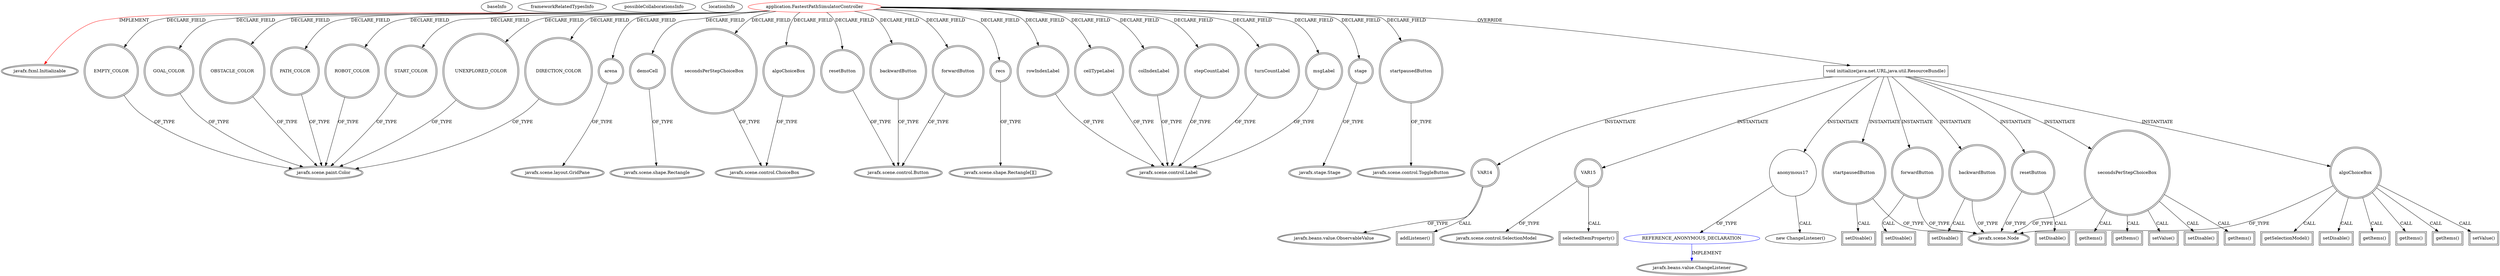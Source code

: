 digraph {
baseInfo[graphId=1116,category="extension_graph",isAnonymous=false,possibleRelation=true]
frameworkRelatedTypesInfo[0="javafx.fxml.Initializable"]
possibleCollaborationsInfo[0="1116~OVERRIDING_METHOD_DECLARATION-INSTANTIATION-~javafx.fxml.Initializable ~javafx.beans.value.ChangeListener ~false~true"]
locationInfo[projectName="RUAN0007-FastestPathSimulator",filePath="/RUAN0007-FastestPathSimulator/FastestPathSimulator-master/FastPathSimulator/src/application/FastestPathSimulatorController.java",contextSignature="FastestPathSimulatorController",graphId="1116"]
0[label="application.FastestPathSimulatorController",vertexType="ROOT_CLIENT_CLASS_DECLARATION",isFrameworkType=false,color=red]
1[label="javafx.fxml.Initializable",vertexType="FRAMEWORK_INTERFACE_TYPE",isFrameworkType=true,peripheries=2]
2[label="DIRECTION_COLOR",vertexType="FIELD_DECLARATION",isFrameworkType=true,peripheries=2,shape=circle]
3[label="javafx.scene.paint.Color",vertexType="FRAMEWORK_CLASS_TYPE",isFrameworkType=true,peripheries=2]
4[label="EMPTY_COLOR",vertexType="FIELD_DECLARATION",isFrameworkType=true,peripheries=2,shape=circle]
6[label="GOAL_COLOR",vertexType="FIELD_DECLARATION",isFrameworkType=true,peripheries=2,shape=circle]
8[label="OBSTACLE_COLOR",vertexType="FIELD_DECLARATION",isFrameworkType=true,peripheries=2,shape=circle]
10[label="PATH_COLOR",vertexType="FIELD_DECLARATION",isFrameworkType=true,peripheries=2,shape=circle]
12[label="ROBOT_COLOR",vertexType="FIELD_DECLARATION",isFrameworkType=true,peripheries=2,shape=circle]
14[label="START_COLOR",vertexType="FIELD_DECLARATION",isFrameworkType=true,peripheries=2,shape=circle]
16[label="UNEXPLORED_COLOR",vertexType="FIELD_DECLARATION",isFrameworkType=true,peripheries=2,shape=circle]
18[label="algoChoiceBox",vertexType="FIELD_DECLARATION",isFrameworkType=true,peripheries=2,shape=circle]
19[label="javafx.scene.control.ChoiceBox",vertexType="FRAMEWORK_CLASS_TYPE",isFrameworkType=true,peripheries=2]
20[label="arena",vertexType="FIELD_DECLARATION",isFrameworkType=true,peripheries=2,shape=circle]
21[label="javafx.scene.layout.GridPane",vertexType="FRAMEWORK_CLASS_TYPE",isFrameworkType=true,peripheries=2]
22[label="backwardButton",vertexType="FIELD_DECLARATION",isFrameworkType=true,peripheries=2,shape=circle]
23[label="javafx.scene.control.Button",vertexType="FRAMEWORK_CLASS_TYPE",isFrameworkType=true,peripheries=2]
24[label="cellTypeLabel",vertexType="FIELD_DECLARATION",isFrameworkType=true,peripheries=2,shape=circle]
25[label="javafx.scene.control.Label",vertexType="FRAMEWORK_CLASS_TYPE",isFrameworkType=true,peripheries=2]
26[label="colIndexLabel",vertexType="FIELD_DECLARATION",isFrameworkType=true,peripheries=2,shape=circle]
28[label="demoCell",vertexType="FIELD_DECLARATION",isFrameworkType=true,peripheries=2,shape=circle]
29[label="javafx.scene.shape.Rectangle",vertexType="FRAMEWORK_CLASS_TYPE",isFrameworkType=true,peripheries=2]
30[label="forwardButton",vertexType="FIELD_DECLARATION",isFrameworkType=true,peripheries=2,shape=circle]
32[label="msgLabel",vertexType="FIELD_DECLARATION",isFrameworkType=true,peripheries=2,shape=circle]
34[label="recs",vertexType="FIELD_DECLARATION",isFrameworkType=true,peripheries=2,shape=circle]
35[label="javafx.scene.shape.Rectangle[][]",vertexType="FRAMEWORK_CLASS_TYPE",isFrameworkType=true,peripheries=2]
36[label="resetButton",vertexType="FIELD_DECLARATION",isFrameworkType=true,peripheries=2,shape=circle]
38[label="rowIndexLabel",vertexType="FIELD_DECLARATION",isFrameworkType=true,peripheries=2,shape=circle]
40[label="secondsPerStepChoiceBox",vertexType="FIELD_DECLARATION",isFrameworkType=true,peripheries=2,shape=circle]
42[label="stage",vertexType="FIELD_DECLARATION",isFrameworkType=true,peripheries=2,shape=circle]
43[label="javafx.stage.Stage",vertexType="FRAMEWORK_CLASS_TYPE",isFrameworkType=true,peripheries=2]
44[label="startpausedButton",vertexType="FIELD_DECLARATION",isFrameworkType=true,peripheries=2,shape=circle]
45[label="javafx.scene.control.ToggleButton",vertexType="FRAMEWORK_CLASS_TYPE",isFrameworkType=true,peripheries=2]
46[label="stepCountLabel",vertexType="FIELD_DECLARATION",isFrameworkType=true,peripheries=2,shape=circle]
48[label="turnCountLabel",vertexType="FIELD_DECLARATION",isFrameworkType=true,peripheries=2,shape=circle]
50[label="void initialize(java.net.URL,java.util.ResourceBundle)",vertexType="OVERRIDING_METHOD_DECLARATION",isFrameworkType=false,shape=box]
51[label="startpausedButton",vertexType="VARIABLE_EXPRESION",isFrameworkType=true,peripheries=2,shape=circle]
53[label="javafx.scene.Node",vertexType="FRAMEWORK_CLASS_TYPE",isFrameworkType=true,peripheries=2]
52[label="setDisable()",vertexType="INSIDE_CALL",isFrameworkType=true,peripheries=2,shape=box]
54[label="forwardButton",vertexType="VARIABLE_EXPRESION",isFrameworkType=true,peripheries=2,shape=circle]
55[label="setDisable()",vertexType="INSIDE_CALL",isFrameworkType=true,peripheries=2,shape=box]
57[label="backwardButton",vertexType="VARIABLE_EXPRESION",isFrameworkType=true,peripheries=2,shape=circle]
58[label="setDisable()",vertexType="INSIDE_CALL",isFrameworkType=true,peripheries=2,shape=box]
60[label="resetButton",vertexType="VARIABLE_EXPRESION",isFrameworkType=true,peripheries=2,shape=circle]
61[label="setDisable()",vertexType="INSIDE_CALL",isFrameworkType=true,peripheries=2,shape=box]
63[label="secondsPerStepChoiceBox",vertexType="VARIABLE_EXPRESION",isFrameworkType=true,peripheries=2,shape=circle]
64[label="setDisable()",vertexType="INSIDE_CALL",isFrameworkType=true,peripheries=2,shape=box]
66[label="algoChoiceBox",vertexType="VARIABLE_EXPRESION",isFrameworkType=true,peripheries=2,shape=circle]
67[label="setDisable()",vertexType="INSIDE_CALL",isFrameworkType=true,peripheries=2,shape=box]
70[label="getItems()",vertexType="INSIDE_CALL",isFrameworkType=true,peripheries=2,shape=box]
72[label="getItems()",vertexType="INSIDE_CALL",isFrameworkType=true,peripheries=2,shape=box]
74[label="getItems()",vertexType="INSIDE_CALL",isFrameworkType=true,peripheries=2,shape=box]
76[label="setValue()",vertexType="INSIDE_CALL",isFrameworkType=true,peripheries=2,shape=box]
78[label="getItems()",vertexType="INSIDE_CALL",isFrameworkType=true,peripheries=2,shape=box]
80[label="getItems()",vertexType="INSIDE_CALL",isFrameworkType=true,peripheries=2,shape=box]
82[label="getItems()",vertexType="INSIDE_CALL",isFrameworkType=true,peripheries=2,shape=box]
84[label="setValue()",vertexType="INSIDE_CALL",isFrameworkType=true,peripheries=2,shape=box]
85[label="VAR14",vertexType="VARIABLE_EXPRESION",isFrameworkType=true,peripheries=2,shape=circle]
87[label="javafx.beans.value.ObservableValue",vertexType="FRAMEWORK_INTERFACE_TYPE",isFrameworkType=true,peripheries=2]
86[label="addListener()",vertexType="INSIDE_CALL",isFrameworkType=true,peripheries=2,shape=box]
88[label="VAR15",vertexType="VARIABLE_EXPRESION",isFrameworkType=true,peripheries=2,shape=circle]
90[label="javafx.scene.control.SelectionModel",vertexType="FRAMEWORK_CLASS_TYPE",isFrameworkType=true,peripheries=2]
89[label="selectedItemProperty()",vertexType="INSIDE_CALL",isFrameworkType=true,peripheries=2,shape=box]
92[label="getSelectionModel()",vertexType="INSIDE_CALL",isFrameworkType=true,peripheries=2,shape=box]
94[label="anonymous17",vertexType="VARIABLE_EXPRESION",isFrameworkType=false,shape=circle]
95[label="REFERENCE_ANONYMOUS_DECLARATION",vertexType="REFERENCE_ANONYMOUS_DECLARATION",isFrameworkType=false,color=blue]
96[label="javafx.beans.value.ChangeListener",vertexType="FRAMEWORK_INTERFACE_TYPE",isFrameworkType=true,peripheries=2]
93[label="new ChangeListener()",vertexType="CONSTRUCTOR_CALL",isFrameworkType=false]
0->1[label="IMPLEMENT",color=red]
0->2[label="DECLARE_FIELD"]
2->3[label="OF_TYPE"]
0->4[label="DECLARE_FIELD"]
4->3[label="OF_TYPE"]
0->6[label="DECLARE_FIELD"]
6->3[label="OF_TYPE"]
0->8[label="DECLARE_FIELD"]
8->3[label="OF_TYPE"]
0->10[label="DECLARE_FIELD"]
10->3[label="OF_TYPE"]
0->12[label="DECLARE_FIELD"]
12->3[label="OF_TYPE"]
0->14[label="DECLARE_FIELD"]
14->3[label="OF_TYPE"]
0->16[label="DECLARE_FIELD"]
16->3[label="OF_TYPE"]
0->18[label="DECLARE_FIELD"]
18->19[label="OF_TYPE"]
0->20[label="DECLARE_FIELD"]
20->21[label="OF_TYPE"]
0->22[label="DECLARE_FIELD"]
22->23[label="OF_TYPE"]
0->24[label="DECLARE_FIELD"]
24->25[label="OF_TYPE"]
0->26[label="DECLARE_FIELD"]
26->25[label="OF_TYPE"]
0->28[label="DECLARE_FIELD"]
28->29[label="OF_TYPE"]
0->30[label="DECLARE_FIELD"]
30->23[label="OF_TYPE"]
0->32[label="DECLARE_FIELD"]
32->25[label="OF_TYPE"]
0->34[label="DECLARE_FIELD"]
34->35[label="OF_TYPE"]
0->36[label="DECLARE_FIELD"]
36->23[label="OF_TYPE"]
0->38[label="DECLARE_FIELD"]
38->25[label="OF_TYPE"]
0->40[label="DECLARE_FIELD"]
40->19[label="OF_TYPE"]
0->42[label="DECLARE_FIELD"]
42->43[label="OF_TYPE"]
0->44[label="DECLARE_FIELD"]
44->45[label="OF_TYPE"]
0->46[label="DECLARE_FIELD"]
46->25[label="OF_TYPE"]
0->48[label="DECLARE_FIELD"]
48->25[label="OF_TYPE"]
0->50[label="OVERRIDE"]
50->51[label="INSTANTIATE"]
51->53[label="OF_TYPE"]
51->52[label="CALL"]
50->54[label="INSTANTIATE"]
54->53[label="OF_TYPE"]
54->55[label="CALL"]
50->57[label="INSTANTIATE"]
57->53[label="OF_TYPE"]
57->58[label="CALL"]
50->60[label="INSTANTIATE"]
60->53[label="OF_TYPE"]
60->61[label="CALL"]
50->63[label="INSTANTIATE"]
63->53[label="OF_TYPE"]
63->64[label="CALL"]
50->66[label="INSTANTIATE"]
66->53[label="OF_TYPE"]
66->67[label="CALL"]
63->70[label="CALL"]
63->72[label="CALL"]
63->74[label="CALL"]
63->76[label="CALL"]
66->78[label="CALL"]
66->80[label="CALL"]
66->82[label="CALL"]
66->84[label="CALL"]
50->85[label="INSTANTIATE"]
85->87[label="OF_TYPE"]
85->86[label="CALL"]
50->88[label="INSTANTIATE"]
88->90[label="OF_TYPE"]
88->89[label="CALL"]
66->92[label="CALL"]
50->94[label="INSTANTIATE"]
95->96[label="IMPLEMENT",color=blue]
94->95[label="OF_TYPE"]
94->93[label="CALL"]
}
